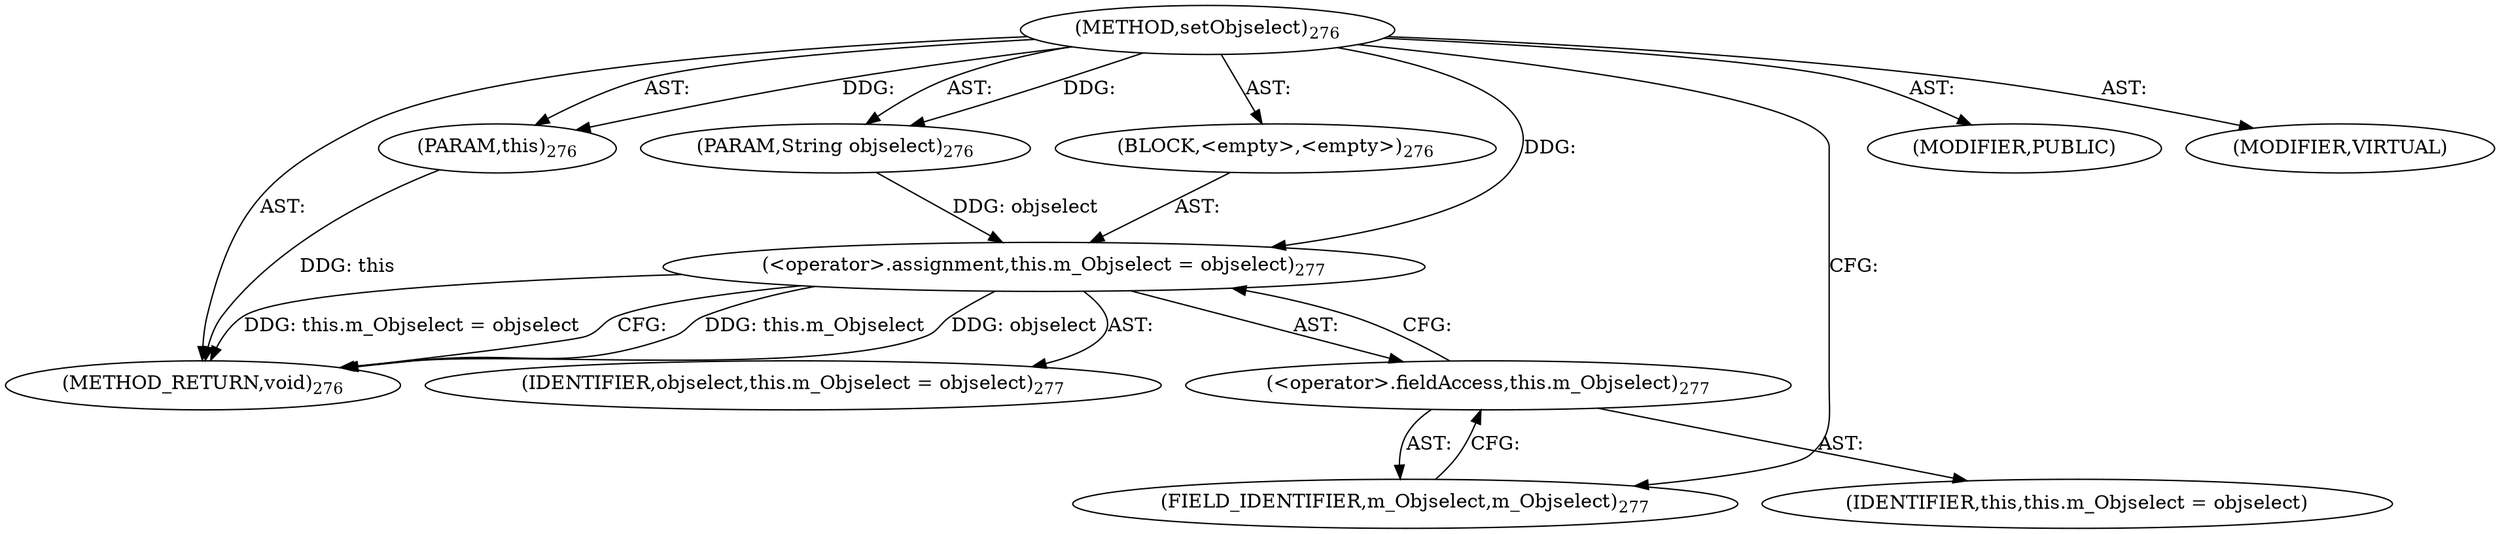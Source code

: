 digraph "setObjselect" {  
"111669149708" [label = <(METHOD,setObjselect)<SUB>276</SUB>> ]
"115964117014" [label = <(PARAM,this)<SUB>276</SUB>> ]
"115964117015" [label = <(PARAM,String objselect)<SUB>276</SUB>> ]
"25769803794" [label = <(BLOCK,&lt;empty&gt;,&lt;empty&gt;)<SUB>276</SUB>> ]
"30064771130" [label = <(&lt;operator&gt;.assignment,this.m_Objselect = objselect)<SUB>277</SUB>> ]
"30064771131" [label = <(&lt;operator&gt;.fieldAccess,this.m_Objselect)<SUB>277</SUB>> ]
"68719476799" [label = <(IDENTIFIER,this,this.m_Objselect = objselect)> ]
"55834574861" [label = <(FIELD_IDENTIFIER,m_Objselect,m_Objselect)<SUB>277</SUB>> ]
"68719476800" [label = <(IDENTIFIER,objselect,this.m_Objselect = objselect)<SUB>277</SUB>> ]
"133143986206" [label = <(MODIFIER,PUBLIC)> ]
"133143986207" [label = <(MODIFIER,VIRTUAL)> ]
"128849018892" [label = <(METHOD_RETURN,void)<SUB>276</SUB>> ]
  "111669149708" -> "115964117014"  [ label = "AST: "] 
  "111669149708" -> "115964117015"  [ label = "AST: "] 
  "111669149708" -> "25769803794"  [ label = "AST: "] 
  "111669149708" -> "133143986206"  [ label = "AST: "] 
  "111669149708" -> "133143986207"  [ label = "AST: "] 
  "111669149708" -> "128849018892"  [ label = "AST: "] 
  "25769803794" -> "30064771130"  [ label = "AST: "] 
  "30064771130" -> "30064771131"  [ label = "AST: "] 
  "30064771130" -> "68719476800"  [ label = "AST: "] 
  "30064771131" -> "68719476799"  [ label = "AST: "] 
  "30064771131" -> "55834574861"  [ label = "AST: "] 
  "30064771130" -> "128849018892"  [ label = "CFG: "] 
  "30064771131" -> "30064771130"  [ label = "CFG: "] 
  "55834574861" -> "30064771131"  [ label = "CFG: "] 
  "111669149708" -> "55834574861"  [ label = "CFG: "] 
  "115964117014" -> "128849018892"  [ label = "DDG: this"] 
  "30064771130" -> "128849018892"  [ label = "DDG: this.m_Objselect"] 
  "30064771130" -> "128849018892"  [ label = "DDG: objselect"] 
  "30064771130" -> "128849018892"  [ label = "DDG: this.m_Objselect = objselect"] 
  "111669149708" -> "115964117014"  [ label = "DDG: "] 
  "111669149708" -> "115964117015"  [ label = "DDG: "] 
  "115964117015" -> "30064771130"  [ label = "DDG: objselect"] 
  "111669149708" -> "30064771130"  [ label = "DDG: "] 
}
